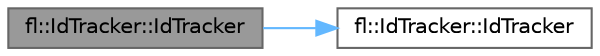 digraph "fl::IdTracker::IdTracker"
{
 // INTERACTIVE_SVG=YES
 // LATEX_PDF_SIZE
  bgcolor="transparent";
  edge [fontname=Helvetica,fontsize=10,labelfontname=Helvetica,labelfontsize=10];
  node [fontname=Helvetica,fontsize=10,shape=box,height=0.2,width=0.4];
  rankdir="LR";
  Node1 [id="Node000001",label="fl::IdTracker::IdTracker",height=0.2,width=0.4,color="gray40", fillcolor="grey60", style="filled", fontcolor="black",tooltip=" "];
  Node1 -> Node2 [id="edge1_Node000001_Node000002",color="steelblue1",style="solid",tooltip=" "];
  Node2 [id="Node000002",label="fl::IdTracker::IdTracker",height=0.2,width=0.4,color="grey40", fillcolor="white", style="filled",URL="$d7/d2a/classfl_1_1_id_tracker_ab49b4303237f06eec50630dfeebfb242.html#ab49b4303237f06eec50630dfeebfb242",tooltip="Default constructor - creates a new ID tracker instance."];
}
